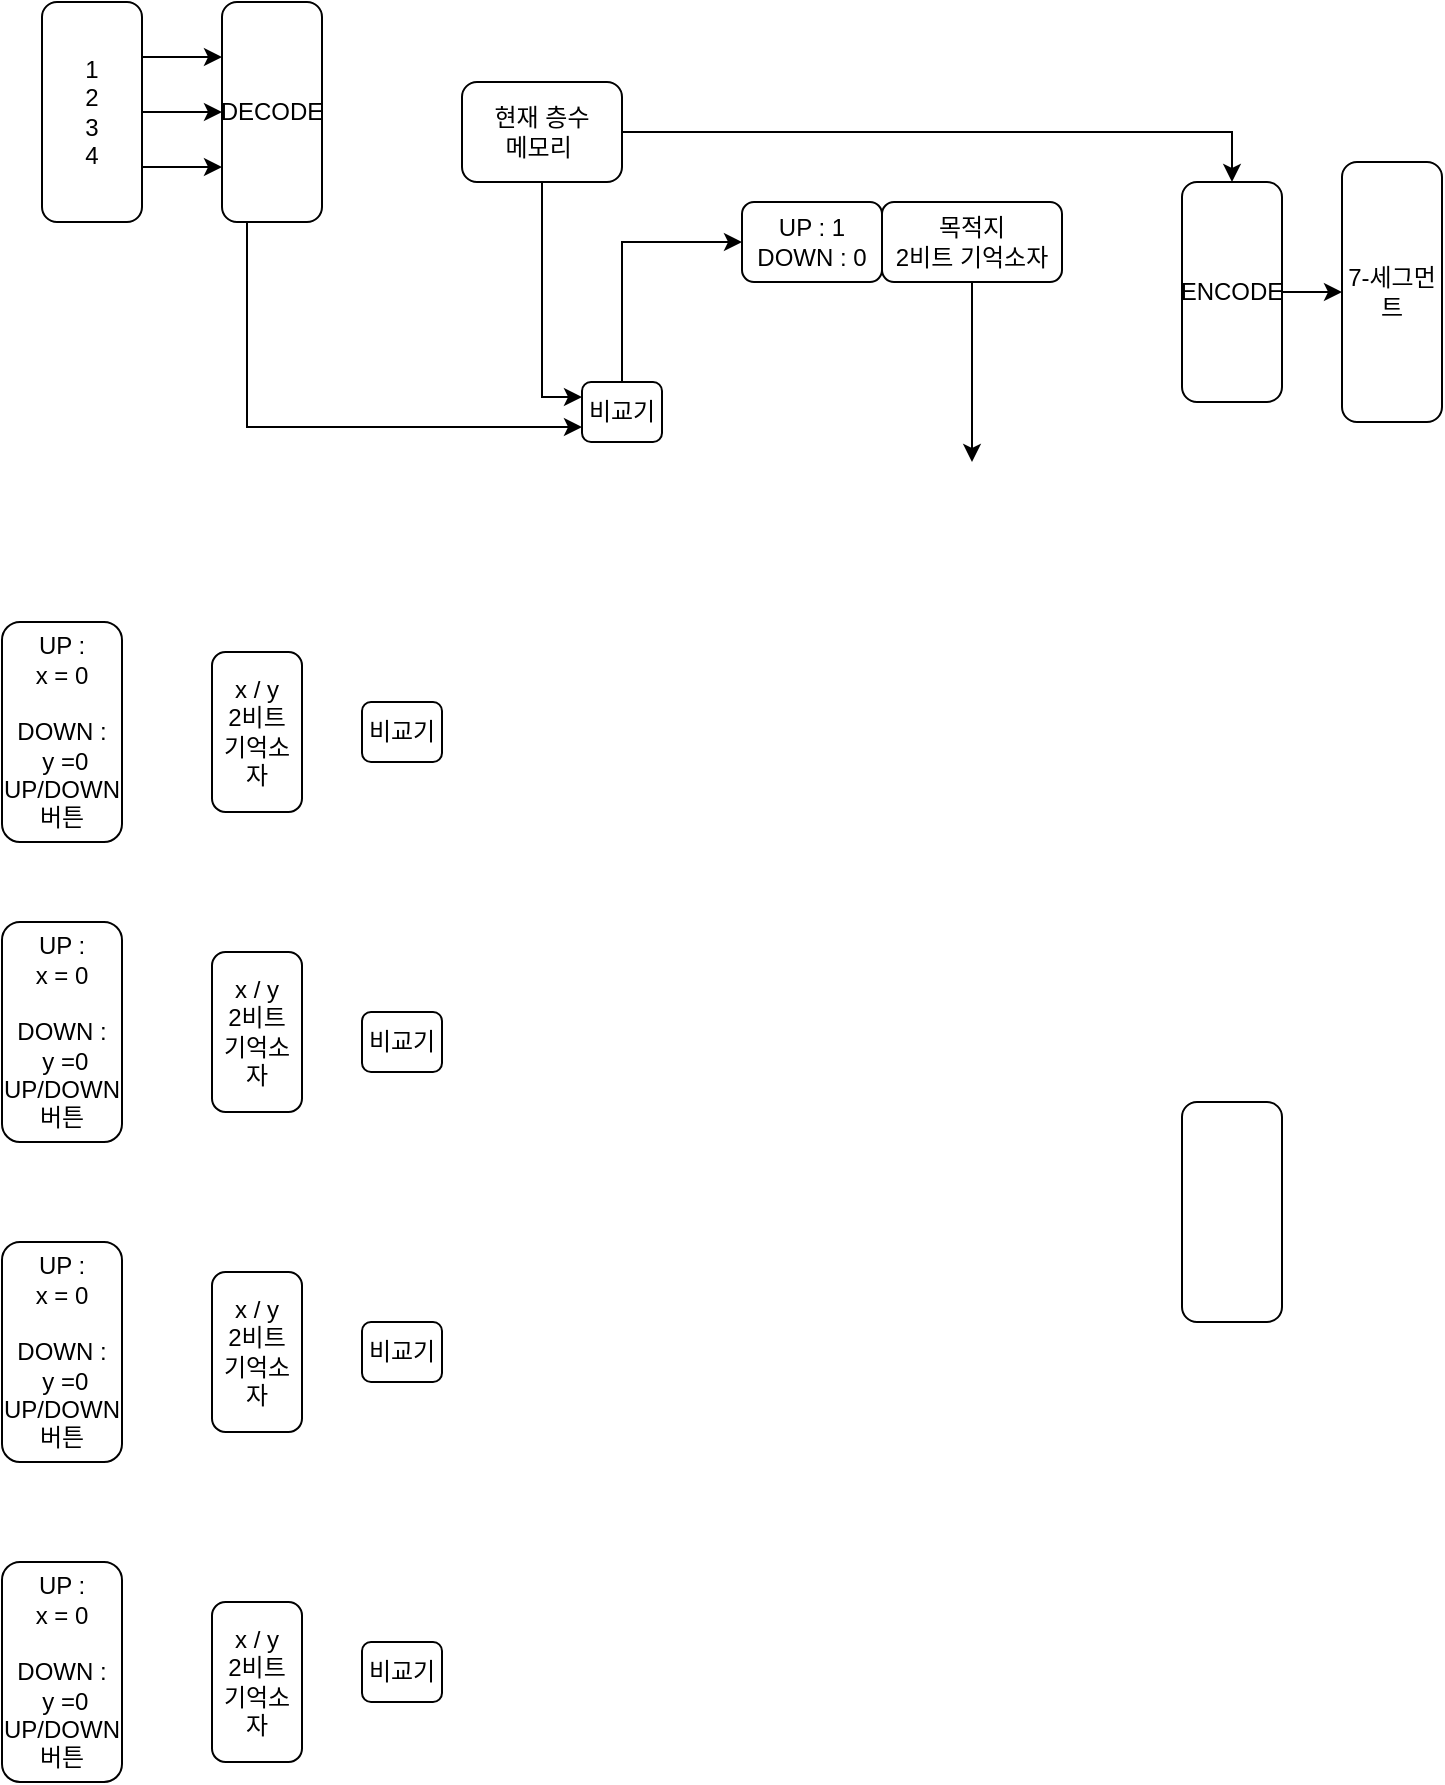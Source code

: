 <mxfile version="14.7.6" type="github">
  <diagram id="YQ_ZdgGAIjpaCAKV4kZj" name="Page-1">
    <mxGraphModel dx="1422" dy="762" grid="1" gridSize="10" guides="1" tooltips="1" connect="1" arrows="1" fold="1" page="1" pageScale="1" pageWidth="827" pageHeight="1169" math="0" shadow="0">
      <root>
        <mxCell id="0" />
        <mxCell id="1" parent="0" />
        <mxCell id="Z-3VilA6wW5ccLu5Isxi-10" style="edgeStyle=orthogonalEdgeStyle;rounded=0;orthogonalLoop=1;jettySize=auto;html=1;exitX=1;exitY=0.5;exitDx=0;exitDy=0;entryX=0.5;entryY=0;entryDx=0;entryDy=0;" edge="1" parent="1" source="VMUBRTDMVKvMAyg3YUCJ-1" target="Z-3VilA6wW5ccLu5Isxi-9">
          <mxGeometry relative="1" as="geometry">
            <mxPoint x="520" y="230" as="targetPoint" />
          </mxGeometry>
        </mxCell>
        <mxCell id="Z-3VilA6wW5ccLu5Isxi-16" style="edgeStyle=orthogonalEdgeStyle;rounded=0;orthogonalLoop=1;jettySize=auto;html=1;exitX=0.5;exitY=1;exitDx=0;exitDy=0;entryX=0;entryY=0.25;entryDx=0;entryDy=0;" edge="1" parent="1" source="VMUBRTDMVKvMAyg3YUCJ-1" target="VMUBRTDMVKvMAyg3YUCJ-2">
          <mxGeometry relative="1" as="geometry">
            <mxPoint x="350" y="250" as="targetPoint" />
          </mxGeometry>
        </mxCell>
        <mxCell id="VMUBRTDMVKvMAyg3YUCJ-1" value="현재 층수 &lt;br&gt;메모리&amp;nbsp;&lt;br&gt;" style="rounded=1;whiteSpace=wrap;html=1;" parent="1" vertex="1">
          <mxGeometry x="290" y="90" width="80" height="50" as="geometry" />
        </mxCell>
        <mxCell id="Z-3VilA6wW5ccLu5Isxi-18" style="edgeStyle=orthogonalEdgeStyle;rounded=0;orthogonalLoop=1;jettySize=auto;html=1;exitX=0.5;exitY=0;exitDx=0;exitDy=0;entryX=0;entryY=0.5;entryDx=0;entryDy=0;" edge="1" parent="1" source="VMUBRTDMVKvMAyg3YUCJ-2" target="Z-3VilA6wW5ccLu5Isxi-12">
          <mxGeometry relative="1" as="geometry">
            <mxPoint x="410" y="170" as="targetPoint" />
            <Array as="points">
              <mxPoint x="370" y="170" />
            </Array>
          </mxGeometry>
        </mxCell>
        <mxCell id="VMUBRTDMVKvMAyg3YUCJ-2" value="비교기" style="rounded=1;whiteSpace=wrap;html=1;" parent="1" vertex="1">
          <mxGeometry x="350" y="240" width="40" height="30" as="geometry" />
        </mxCell>
        <mxCell id="Z-3VilA6wW5ccLu5Isxi-2" style="edgeStyle=orthogonalEdgeStyle;rounded=0;orthogonalLoop=1;jettySize=auto;html=1;exitX=1;exitY=0.25;exitDx=0;exitDy=0;entryX=0;entryY=0.25;entryDx=0;entryDy=0;" edge="1" parent="1" source="VMUBRTDMVKvMAyg3YUCJ-4" target="Z-3VilA6wW5ccLu5Isxi-1">
          <mxGeometry relative="1" as="geometry" />
        </mxCell>
        <mxCell id="Z-3VilA6wW5ccLu5Isxi-3" style="edgeStyle=orthogonalEdgeStyle;rounded=0;orthogonalLoop=1;jettySize=auto;html=1;exitX=1;exitY=0.5;exitDx=0;exitDy=0;entryX=0;entryY=0.5;entryDx=0;entryDy=0;" edge="1" parent="1" source="VMUBRTDMVKvMAyg3YUCJ-4" target="Z-3VilA6wW5ccLu5Isxi-1">
          <mxGeometry relative="1" as="geometry" />
        </mxCell>
        <mxCell id="Z-3VilA6wW5ccLu5Isxi-4" style="edgeStyle=orthogonalEdgeStyle;rounded=0;orthogonalLoop=1;jettySize=auto;html=1;exitX=1;exitY=0.75;exitDx=0;exitDy=0;entryX=0;entryY=0.75;entryDx=0;entryDy=0;" edge="1" parent="1" source="VMUBRTDMVKvMAyg3YUCJ-4" target="Z-3VilA6wW5ccLu5Isxi-1">
          <mxGeometry relative="1" as="geometry" />
        </mxCell>
        <mxCell id="VMUBRTDMVKvMAyg3YUCJ-4" value="1&lt;br&gt;2&lt;br&gt;3&lt;br&gt;4" style="rounded=1;whiteSpace=wrap;html=1;" parent="1" vertex="1">
          <mxGeometry x="80" y="50" width="50" height="110" as="geometry" />
        </mxCell>
        <mxCell id="VMUBRTDMVKvMAyg3YUCJ-5" value="UP : &lt;br&gt;x = 0&lt;br&gt;&lt;br&gt;DOWN :&lt;br&gt;&amp;nbsp;y =0&lt;br&gt;UP/DOWN 버튼" style="rounded=1;whiteSpace=wrap;html=1;" parent="1" vertex="1">
          <mxGeometry x="60" y="360" width="60" height="110" as="geometry" />
        </mxCell>
        <mxCell id="VMUBRTDMVKvMAyg3YUCJ-8" value="" style="rounded=1;whiteSpace=wrap;html=1;" parent="1" vertex="1">
          <mxGeometry x="650" y="600" width="50" height="110" as="geometry" />
        </mxCell>
        <mxCell id="Z-3VilA6wW5ccLu5Isxi-17" style="edgeStyle=orthogonalEdgeStyle;rounded=0;orthogonalLoop=1;jettySize=auto;html=1;exitX=0.25;exitY=1;exitDx=0;exitDy=0;entryX=0;entryY=0.75;entryDx=0;entryDy=0;" edge="1" parent="1" source="Z-3VilA6wW5ccLu5Isxi-1" target="VMUBRTDMVKvMAyg3YUCJ-2">
          <mxGeometry relative="1" as="geometry" />
        </mxCell>
        <mxCell id="Z-3VilA6wW5ccLu5Isxi-1" value="DECODE" style="rounded=1;whiteSpace=wrap;html=1;" vertex="1" parent="1">
          <mxGeometry x="170" y="50" width="50" height="110" as="geometry" />
        </mxCell>
        <mxCell id="Z-3VilA6wW5ccLu5Isxi-6" value="7-세그먼트" style="rounded=1;whiteSpace=wrap;html=1;" vertex="1" parent="1">
          <mxGeometry x="730" y="130" width="50" height="130" as="geometry" />
        </mxCell>
        <mxCell id="Z-3VilA6wW5ccLu5Isxi-11" style="edgeStyle=orthogonalEdgeStyle;rounded=0;orthogonalLoop=1;jettySize=auto;html=1;exitX=1;exitY=0.5;exitDx=0;exitDy=0;entryX=0;entryY=0.5;entryDx=0;entryDy=0;" edge="1" parent="1" source="Z-3VilA6wW5ccLu5Isxi-9" target="Z-3VilA6wW5ccLu5Isxi-6">
          <mxGeometry relative="1" as="geometry" />
        </mxCell>
        <mxCell id="Z-3VilA6wW5ccLu5Isxi-9" value="ENCODE" style="rounded=1;whiteSpace=wrap;html=1;" vertex="1" parent="1">
          <mxGeometry x="650" y="140" width="50" height="110" as="geometry" />
        </mxCell>
        <mxCell id="Z-3VilA6wW5ccLu5Isxi-12" value="UP : 1&lt;br&gt;DOWN : 0" style="rounded=1;whiteSpace=wrap;html=1;" vertex="1" parent="1">
          <mxGeometry x="430" y="150" width="70" height="40" as="geometry" />
        </mxCell>
        <mxCell id="Z-3VilA6wW5ccLu5Isxi-36" style="edgeStyle=orthogonalEdgeStyle;rounded=0;orthogonalLoop=1;jettySize=auto;html=1;exitX=0.5;exitY=1;exitDx=0;exitDy=0;" edge="1" parent="1" source="Z-3VilA6wW5ccLu5Isxi-19">
          <mxGeometry relative="1" as="geometry">
            <mxPoint x="545" y="280" as="targetPoint" />
          </mxGeometry>
        </mxCell>
        <mxCell id="Z-3VilA6wW5ccLu5Isxi-19" value="목적지&lt;br&gt;2비트 기억소자" style="rounded=1;whiteSpace=wrap;html=1;" vertex="1" parent="1">
          <mxGeometry x="500" y="150" width="90" height="40" as="geometry" />
        </mxCell>
        <mxCell id="Z-3VilA6wW5ccLu5Isxi-21" value="UP : &lt;br&gt;x = 0&lt;br&gt;&lt;br&gt;DOWN :&lt;br&gt;&amp;nbsp;y =0&lt;br&gt;UP/DOWN 버튼" style="rounded=1;whiteSpace=wrap;html=1;" vertex="1" parent="1">
          <mxGeometry x="60" y="510" width="60" height="110" as="geometry" />
        </mxCell>
        <mxCell id="Z-3VilA6wW5ccLu5Isxi-22" value="UP : &lt;br&gt;x = 0&lt;br&gt;&lt;br&gt;DOWN :&lt;br&gt;&amp;nbsp;y =0&lt;br&gt;UP/DOWN 버튼" style="rounded=1;whiteSpace=wrap;html=1;" vertex="1" parent="1">
          <mxGeometry x="60" y="670" width="60" height="110" as="geometry" />
        </mxCell>
        <mxCell id="Z-3VilA6wW5ccLu5Isxi-23" value="UP : &lt;br&gt;x = 0&lt;br&gt;&lt;br&gt;DOWN :&lt;br&gt;&amp;nbsp;y =0&lt;br&gt;UP/DOWN 버튼" style="rounded=1;whiteSpace=wrap;html=1;" vertex="1" parent="1">
          <mxGeometry x="60" y="830" width="60" height="110" as="geometry" />
        </mxCell>
        <mxCell id="Z-3VilA6wW5ccLu5Isxi-26" value="x / y &lt;br&gt;2비트 기억소자" style="rounded=1;whiteSpace=wrap;html=1;" vertex="1" parent="1">
          <mxGeometry x="165" y="375" width="45" height="80" as="geometry" />
        </mxCell>
        <mxCell id="Z-3VilA6wW5ccLu5Isxi-27" value="x / y &lt;br&gt;2비트 기억소자" style="rounded=1;whiteSpace=wrap;html=1;" vertex="1" parent="1">
          <mxGeometry x="165" y="525" width="45" height="80" as="geometry" />
        </mxCell>
        <mxCell id="Z-3VilA6wW5ccLu5Isxi-28" value="x / y &lt;br&gt;2비트 기억소자" style="rounded=1;whiteSpace=wrap;html=1;" vertex="1" parent="1">
          <mxGeometry x="165" y="685" width="45" height="80" as="geometry" />
        </mxCell>
        <mxCell id="Z-3VilA6wW5ccLu5Isxi-29" value="x / y &lt;br&gt;2비트 기억소자" style="rounded=1;whiteSpace=wrap;html=1;" vertex="1" parent="1">
          <mxGeometry x="165" y="850" width="45" height="80" as="geometry" />
        </mxCell>
        <mxCell id="Z-3VilA6wW5ccLu5Isxi-30" value="비교기" style="rounded=1;whiteSpace=wrap;html=1;" vertex="1" parent="1">
          <mxGeometry x="240" y="400" width="40" height="30" as="geometry" />
        </mxCell>
        <mxCell id="Z-3VilA6wW5ccLu5Isxi-31" value="비교기" style="rounded=1;whiteSpace=wrap;html=1;" vertex="1" parent="1">
          <mxGeometry x="240" y="555" width="40" height="30" as="geometry" />
        </mxCell>
        <mxCell id="Z-3VilA6wW5ccLu5Isxi-32" value="비교기" style="rounded=1;whiteSpace=wrap;html=1;" vertex="1" parent="1">
          <mxGeometry x="240" y="710" width="40" height="30" as="geometry" />
        </mxCell>
        <mxCell id="Z-3VilA6wW5ccLu5Isxi-33" value="비교기" style="rounded=1;whiteSpace=wrap;html=1;" vertex="1" parent="1">
          <mxGeometry x="240" y="870" width="40" height="30" as="geometry" />
        </mxCell>
      </root>
    </mxGraphModel>
  </diagram>
</mxfile>
